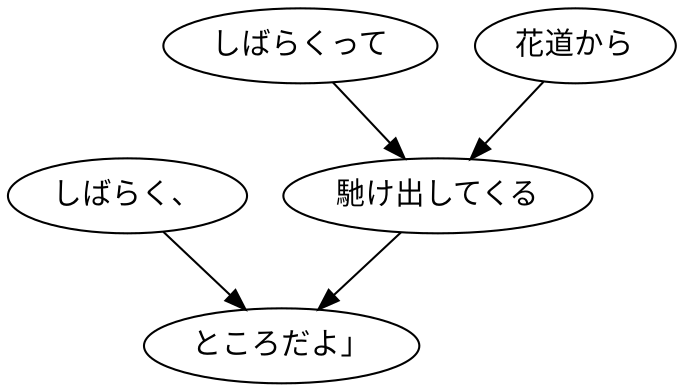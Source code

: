 digraph graph7663 {
	node0 [label="しばらく、"];
	node1 [label="しばらくって"];
	node2 [label="花道から"];
	node3 [label="馳け出してくる"];
	node4 [label="ところだよ」"];
	node0 -> node4;
	node1 -> node3;
	node2 -> node3;
	node3 -> node4;
}
